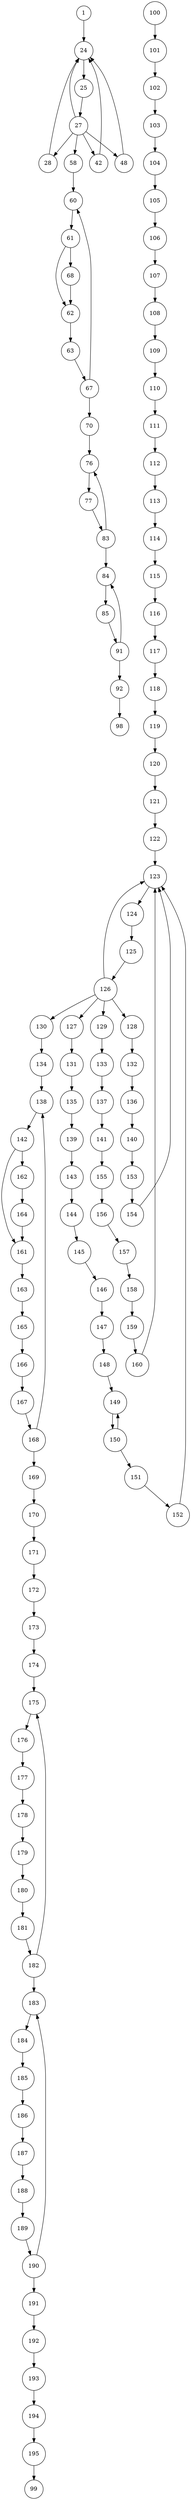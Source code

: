 digraph finite_state_machine {
	rankdir=TB;
	node [shape = circle];
	1 -> 24;
	100 -> 101;
	101 -> 102;
	102 -> 103;
	103 -> 104;
	104 -> 105;
	105 -> 106;
	106 -> 107;
	107 -> 108;
	108 -> 109;
	109 -> 110;
	110 -> 111;
	111 -> 112;
	112 -> 113;
	113 -> 114;
	114 -> 115;
	115 -> 116;
	116 -> 117;
	117 -> 118;
	118 -> 119;
	119 -> 120;
	120 -> 121;
	121 -> 122;
	122 -> 123;
	123 -> 124;
	124 -> 125;
	125 -> 126;
	126 -> 123;
	126 -> 127;
	126 -> 128;
	126 -> 129;
	126 -> 130;
	127 -> 131;
	128 -> 132;
	129 -> 133;
	130 -> 134;
	131 -> 135;
	132 -> 136;
	133 -> 137;
	134 -> 138;
	135 -> 139;
	136 -> 140;
	137 -> 141;
	138 -> 142;
	139 -> 143;
	140 -> 153;
	141 -> 155;
	142 -> 161;
	142 -> 162;
	143 -> 144;
	144 -> 145;
	145 -> 146;
	146 -> 147;
	147 -> 148;
	148 -> 149;
	149 -> 150;
	150 -> 149;
	150 -> 151;
	151 -> 152;
	152 -> 123;
	153 -> 154;
	154 -> 123;
	155 -> 156;
	156 -> 157;
	157 -> 158;
	158 -> 159;
	159 -> 160;
	160 -> 123;
	161 -> 163;
	162 -> 164;
	163 -> 165;
	164 -> 161;
	165 -> 166;
	166 -> 167;
	167 -> 168;
	168 -> 138;
	168 -> 169;
	169 -> 170;
	170 -> 171;
	171 -> 172;
	172 -> 173;
	173 -> 174;
	174 -> 175;
	175 -> 176;
	176 -> 177;
	177 -> 178;
	178 -> 179;
	179 -> 180;
	180 -> 181;
	181 -> 182;
	182 -> 175;
	182 -> 183;
	183 -> 184;
	184 -> 185;
	185 -> 186;
	186 -> 187;
	187 -> 188;
	188 -> 189;
	189 -> 190;
	190 -> 183;
	190 -> 191;
	191 -> 192;
	192 -> 193;
	193 -> 194;
	194 -> 195;
	195 -> 99;
	24 -> 25;
	25 -> 27;
	27 -> 24;
	27 -> 28;
	27 -> 42;
	27 -> 48;
	27 -> 58;
	28 -> 24;
	42 -> 24;
	48 -> 24;
	58 -> 60;
	60 -> 61;
	61 -> 62;
	61 -> 68;
	62 -> 63;
	63 -> 67;
	67 -> 60;
	67 -> 70;
	68 -> 62;
	70 -> 76;
	76 -> 77;
	77 -> 83;
	83 -> 76;
	83 -> 84;
	84 -> 85;
	85 -> 91;
	91 -> 84;
	91 -> 92;
	92 -> 98;
}
